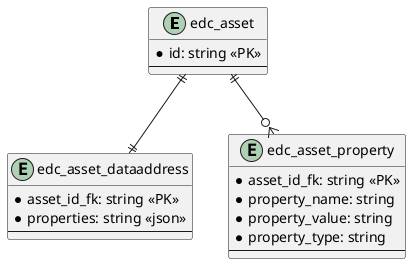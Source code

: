 @startuml
entity edc_asset {
  * id: string <<PK>>
  --
}

entity edc_asset_dataaddress {
  * asset_id_fk: string <<PK>>
  * properties: string <<json>>
  --
}

entity edc_asset_property {
  * asset_id_fk: string <<PK>>
  * property_name: string
  * property_value: string
  * property_type: string
  --
}

edc_asset ||--|| edc_asset_dataaddress
edc_asset ||--o{ edc_asset_property
@enduml